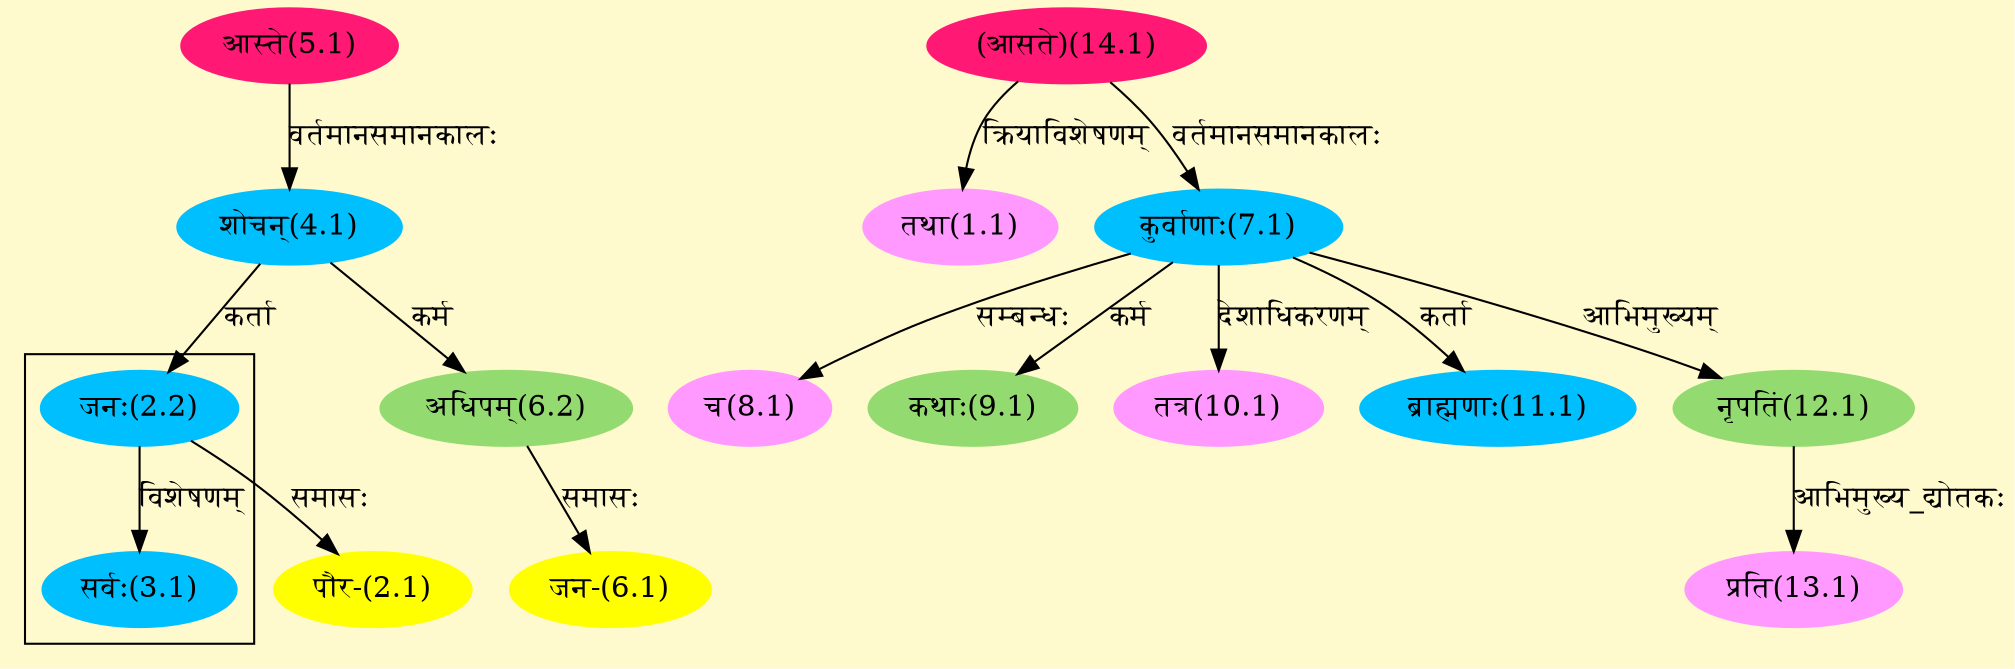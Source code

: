 digraph G{
rankdir=BT;
 compound=true;
 bgcolor="lemonchiffon1";

subgraph cluster_1{
Node3_1 [style=filled, color="#00BFFF" label = "सर्वः(3.1)"]
Node2_2 [style=filled, color="#00BFFF" label = "जनः(2.2)"]

}
Node1_1 [style=filled, color="#FF99FF" label = "तथा(1.1)"]
Node14_1 [style=filled, color="#FF1975" label = "(आसते)(14.1)"]
Node2_1 [style=filled, color="#FFFF00" label = "पौर-(2.1)"]
Node2_2 [style=filled, color="#00BFFF" label = "जनः(2.2)"]
Node4_1 [style=filled, color="#00BFFF" label = "शोचन्(4.1)"]
Node5_1 [style=filled, color="#FF1975" label = "आस्ते(5.1)"]
Node [style=filled, color="" label = "()"]
Node6_1 [style=filled, color="#FFFF00" label = "जन-(6.1)"]
Node6_2 [style=filled, color="#93DB70" label = "अधिपम्(6.2)"]
Node7_1 [style=filled, color="#00BFFF" label = "कुर्वाणाः(7.1)"]
Node8_1 [style=filled, color="#FF99FF" label = "च(8.1)"]
Node9_1 [style=filled, color="#93DB70" label = "कथाः(9.1)"]
Node10_1 [style=filled, color="#FF99FF" label = "तत्र(10.1)"]
Node11_1 [style=filled, color="#00BFFF" label = "ब्राह्मणाः(11.1)"]
Node12_1 [style=filled, color="#93DB70" label = "नृपतिं(12.1)"]
Node13_1 [style=filled, color="#FF99FF" label = "प्रति(13.1)"]
/* Start of Relations section */

Node1_1 -> Node14_1 [  label="क्रियाविशेषणम्"  dir="back" ]
Node2_1 -> Node2_2 [  label="समासः"  dir="back" ]
Node2_2 -> Node4_1 [  label="कर्ता"  dir="back" ]
Node3_1 -> Node2_2 [  label="विशेषणम्"  dir="back" ]
Node4_1 -> Node5_1 [  label="वर्तमानसमानकालः"  dir="back" ]
Node6_1 -> Node6_2 [  label="समासः"  dir="back" ]
Node6_2 -> Node4_1 [  label="कर्म"  dir="back" ]
Node7_1 -> Node14_1 [  label="वर्तमानसमानकालः"  dir="back" ]
Node8_1 -> Node7_1 [  label="सम्बन्धः"  dir="back" ]
Node9_1 -> Node7_1 [  label="कर्म"  dir="back" ]
Node10_1 -> Node7_1 [  label="देशाधिकरणम्"  dir="back" ]
Node11_1 -> Node7_1 [  label="कर्ता"  dir="back" ]
Node12_1 -> Node7_1 [  label="आभिमुख्यम्"  dir="back" ]
Node13_1 -> Node12_1 [  label="आभिमुख्य_द्योतकः"  dir="back" ]
}
